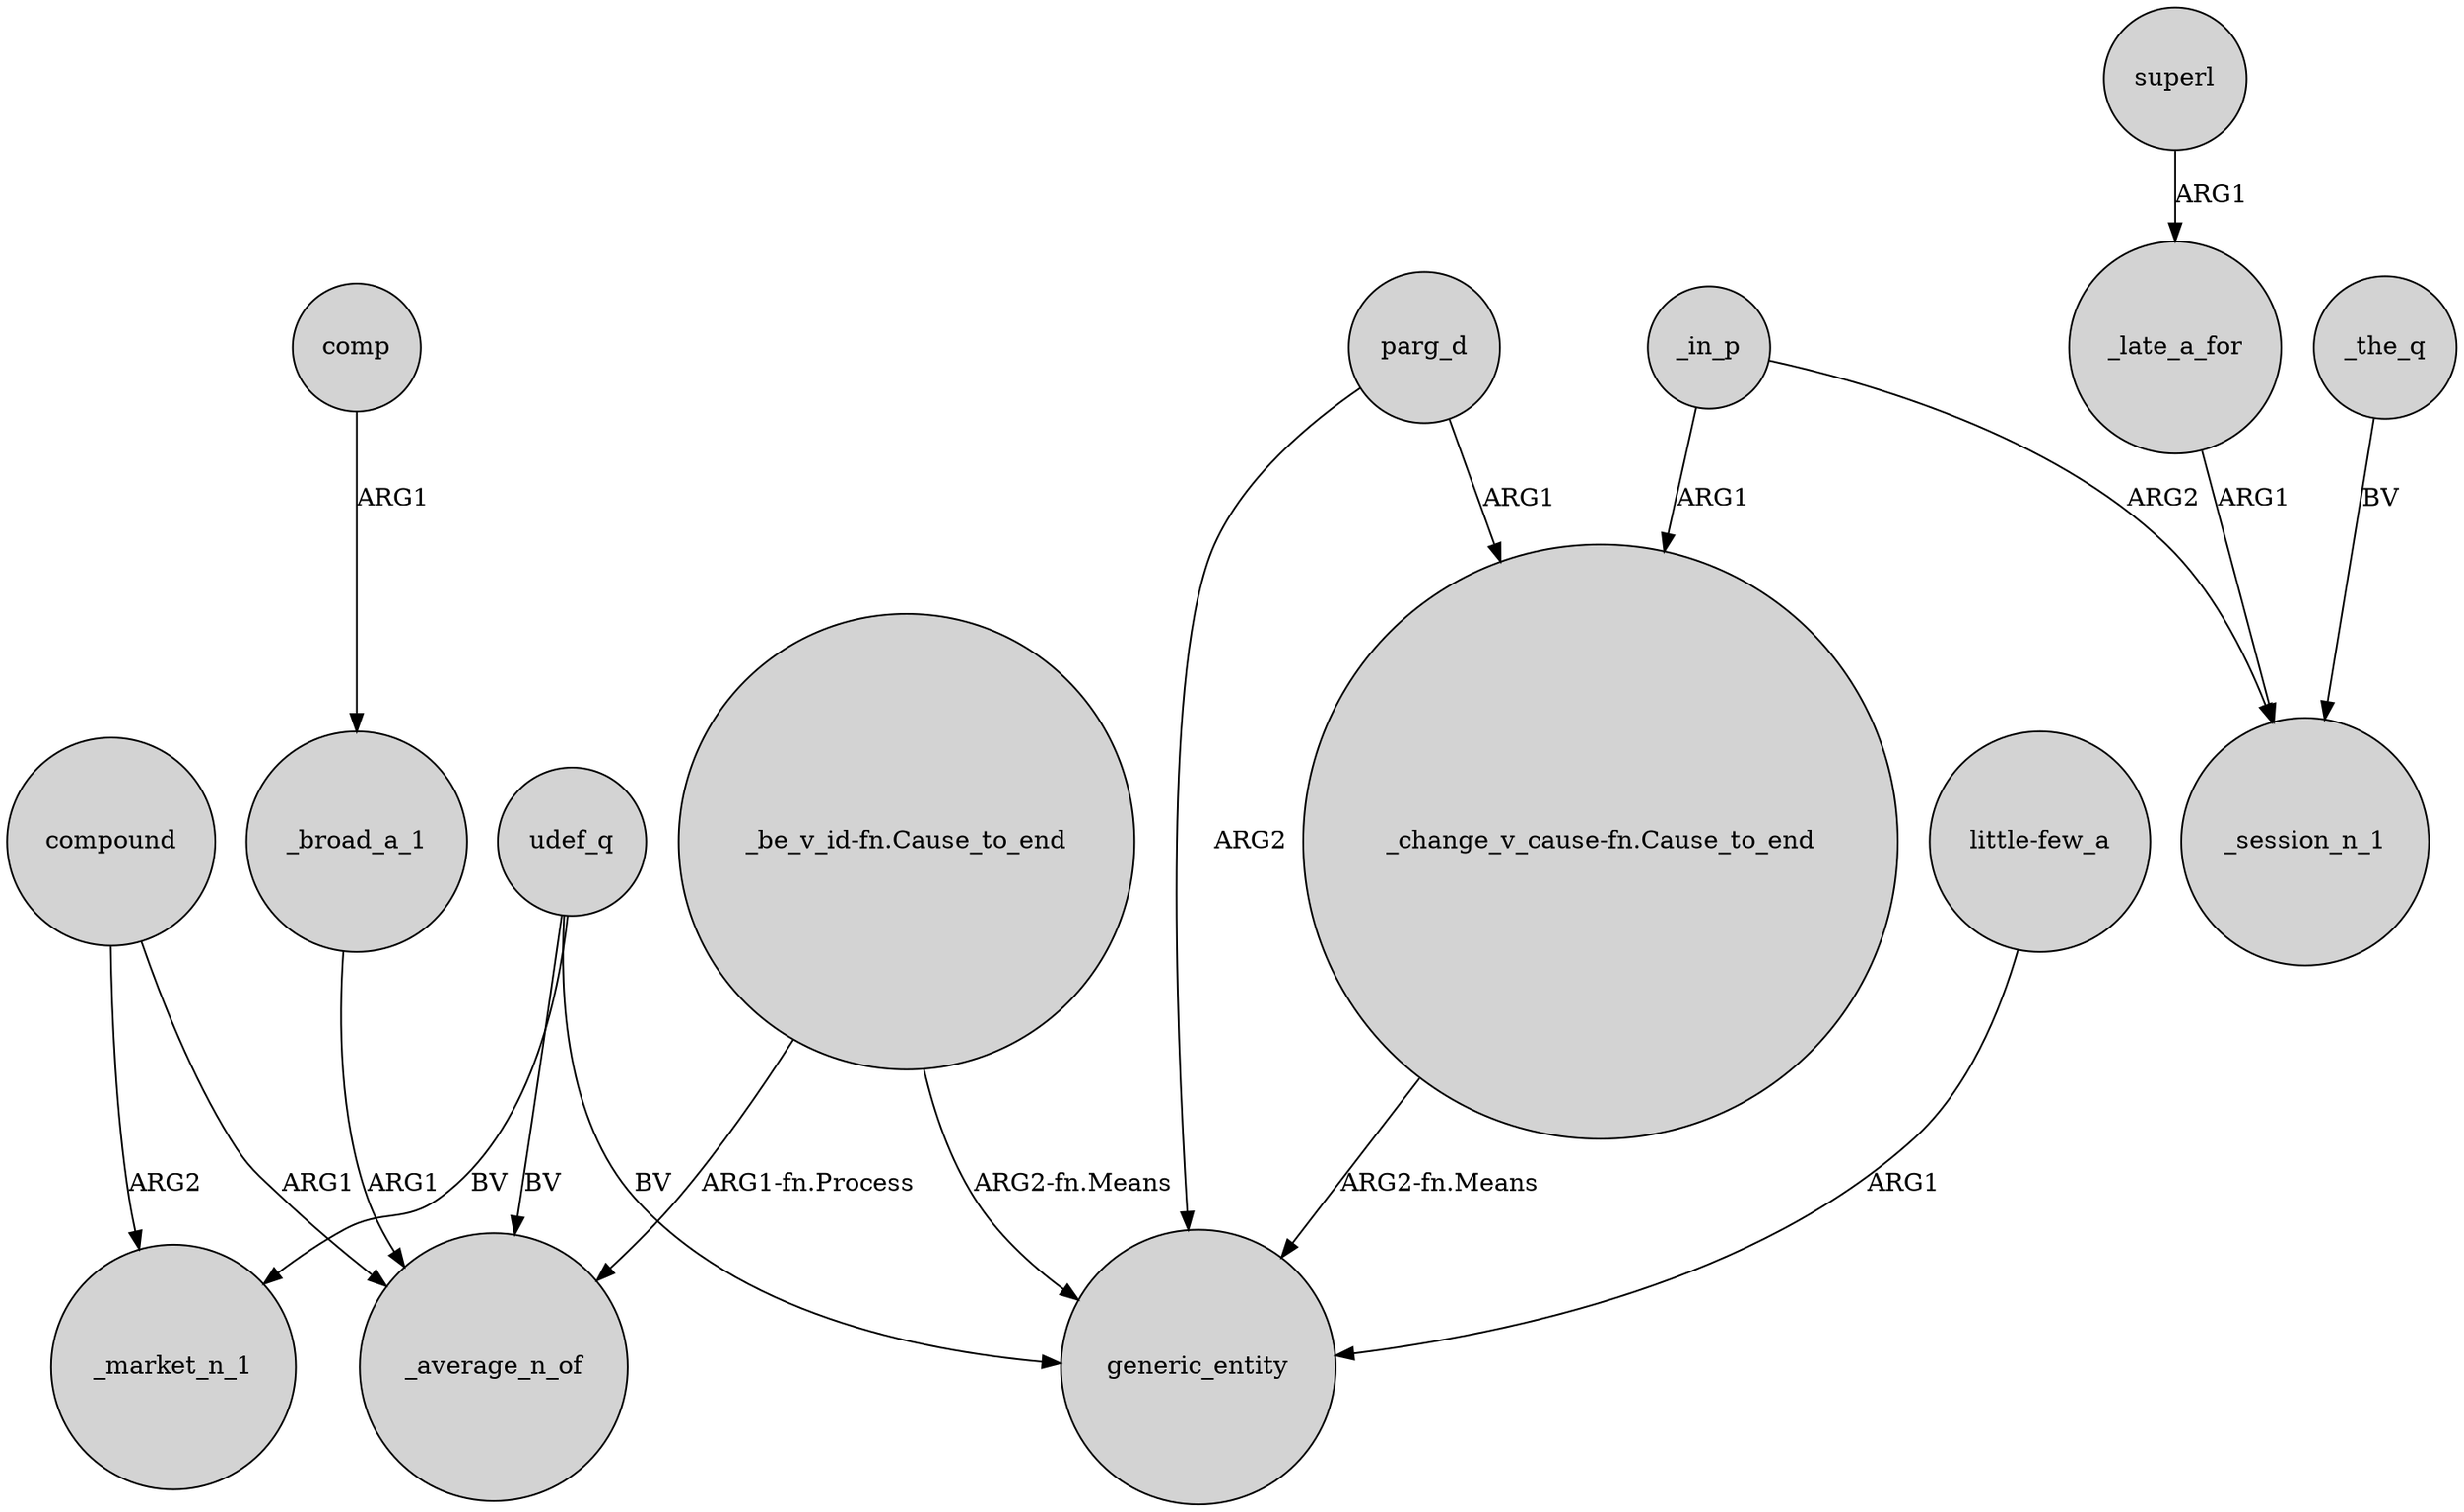 digraph {
	node [shape=circle style=filled]
	"_change_v_cause-fn.Cause_to_end" -> generic_entity [label="ARG2-fn.Means"]
	udef_q -> _market_n_1 [label=BV]
	comp -> _broad_a_1 [label=ARG1]
	compound -> _average_n_of [label=ARG1]
	udef_q -> _average_n_of [label=BV]
	_in_p -> _session_n_1 [label=ARG2]
	"_be_v_id-fn.Cause_to_end" -> generic_entity [label="ARG2-fn.Means"]
	parg_d -> "_change_v_cause-fn.Cause_to_end" [label=ARG1]
	"little-few_a" -> generic_entity [label=ARG1]
	"_be_v_id-fn.Cause_to_end" -> _average_n_of [label="ARG1-fn.Process"]
	udef_q -> generic_entity [label=BV]
	_late_a_for -> _session_n_1 [label=ARG1]
	compound -> _market_n_1 [label=ARG2]
	_the_q -> _session_n_1 [label=BV]
	parg_d -> generic_entity [label=ARG2]
	_broad_a_1 -> _average_n_of [label=ARG1]
	_in_p -> "_change_v_cause-fn.Cause_to_end" [label=ARG1]
	superl -> _late_a_for [label=ARG1]
}
